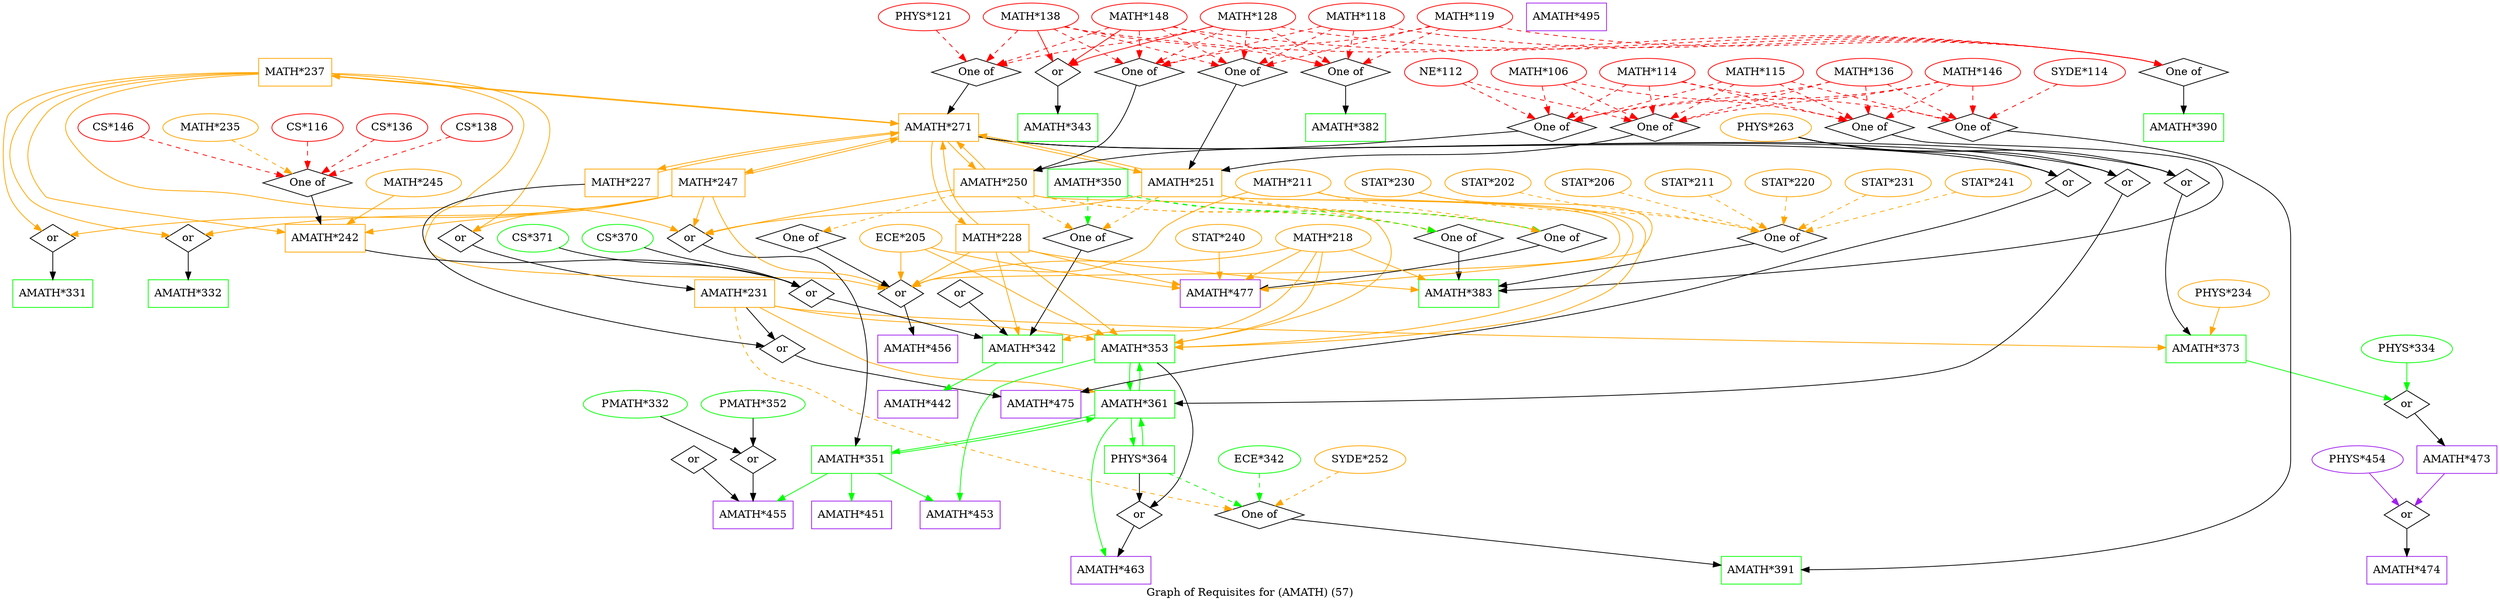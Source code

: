 strict digraph "" {
	graph [bb="0,0,3211.2,779",
		label="Graph of Requisites for (AMATH) (57)",
		lheight=0.21,
		lp="1605.6,11.5",
		lwidth=3.74
	];
	node [label="\N"];
	"AMATH*231"	[color=orange,
		height=0.5,
		pos="835.05,401",
		shape=box,
		width=1.4444];
	"AMATH*353"	[color=green,
		height=0.5,
		pos="1475,329",
		shape=box,
		width=1.4444];
	"AMATH*231" -> "AMATH*353"	[color=orange,
		pos="e,1422.7,343.08 887.13,384.74 890.14,384.1 893.12,383.51 896.05,383 1117.8,344.6 1178.5,380.29 1401,347 1404.9,346.42 1408.8,345.75 \
1412.8,345.02"];
	"AMATH*361"	[color=green,
		height=0.5,
		pos="1475,257",
		shape=box,
		width=1.4444];
	"AMATH*231" -> "AMATH*361"	[color=orange,
		pos="e,1423,270.61 887.26,385.33 890.23,384.53 893.18,383.75 896.05,383 961.55,365.91 979.97,368.83 1044,347 1081.3,334.29 1087.1,321.66 \
1125,311 1244.1,277.53 1279.3,296.87 1401,275 1405,274.3 1409,273.53 1413,272.71"];
	"AMATH*373"	[color=green,
		height=0.5,
		pos="2727,329",
		shape=box,
		width=1.4444];
	"AMATH*231" -> "AMATH*373"	[color=orange,
		pos="e,2674.9,330.75 887.11,384.59 890.12,383.98 893.11,383.44 896.05,383 1073.7,356.09 2364.1,335.4 2664.6,330.91"];
	of23	[height=0.5,
		label="One of",
		pos="1642,113",
		shape=diamond,
		width=1.6085];
	"AMATH*231" -> of23	[color=orange,
		pos="e,1604.6,119.46 859.11,382.97 903.78,351.82 1003.1,284.69 1093,239 1169.5,200.15 1189.2,189.2 1272,167 1381.8,137.59 1412.6,147.17 \
1525,131 1547.9,127.71 1573.3,124.03 1594.6,120.93",
		style=dashed];
	"orAMATH*4750"	[height=0.5,
		label=or,
		pos="835.05,329",
		shape=diamond,
		width=0.81703];
	"AMATH*231" -> "orAMATH*4750"	[pos="e,835.05,347.1 835.05,382.7 835.05,374.98 835.05,365.71 835.05,357.11"];
	"AMATH*353" -> "AMATH*361"	[color=green,
		pos="e,1469.2,275.1 1469.1,310.7 1468.3,302.98 1468.1,293.71 1468.5,285.11"];
	"AMATH*453"	[color=purple,
		height=0.5,
		pos="1211,113",
		shape=box,
		width=1.4444];
	"AMATH*353" -> "AMATH*453"	[color=green,
		pos="e,1213.3,131.2 1423,315.12 1366.8,301.05 1284.6,279.85 1279,275 1239,240.01 1221.9,177.41 1215.1,141.45"];
	"orAMATH*4630"	[height=0.5,
		label=or,
		pos="1487,113",
		shape=diamond,
		width=0.81703];
	"AMATH*353" -> "orAMATH*4630"	[pos="e,1500.9,122.53 1503.2,310.81 1515.5,301.76 1528.7,289.51 1536,275 1550.6,246.36 1540.7,235.08 1542,203 1542.7,187.01 1548.3,181.72 \
1542,167 1535.4,151.29 1521.5,137.97 1509.4,128.62"];
	"AMATH*361" -> "AMATH*353"	[color=green,
		pos="e,1481,310.7 1480.9,275.1 1481.7,282.79 1482,292.05 1481.7,300.67"];
	"AMATH*351"	[color=green,
		height=0.5,
		pos="1333,185",
		shape=box,
		width=1.4444];
	"AMATH*361" -> "AMATH*351"	[color=green,
		pos="e,1362,203.19 1434.4,238.88 1414.4,229.51 1390.6,217.81 1371,207.8"];
	"PHYS*364"	[color=green,
		height=0.5,
		pos="1487,185",
		shape=box,
		width=1.2639];
	"AMATH*361" -> "PHYS*364"	[color=green,
		pos="e,1478.2,203.1 1472.1,238.7 1472.6,230.9 1474,221.51 1475.9,212.83"];
	"AMATH*463"	[color=purple,
		height=0.5,
		pos="1450,41",
		shape=box,
		width=1.4444];
	"AMATH*361" -> "AMATH*463"	[color=green,
		pos="e,1443.6,59.002 1456.4,238.76 1447.5,229.2 1437.8,216.53 1433,203 1417.3,157.73 1430.1,101.33 1440.4,68.711"];
	or58	[height=0.5,
		label=or,
		pos="2856,257",
		shape=diamond,
		width=0.81703];
	"AMATH*373" -> or58	[color=green,
		pos="e,2841.1,266.09 2758.6,310.88 2781.3,298.58 2811.4,282.25 2832.1,271.01"];
	"AMATH*391"	[color=green,
		height=0.5,
		pos="2353,41",
		shape=box,
		width=1.4444];
	of23 -> "AMATH*391"	[pos="e,2300.9,47.133 1683.6,107.91 1803.1,96.14 2148.3,62.154 2290.6,48.147"];
	"AMATH*475"	[color=purple,
		height=0.5,
		pos="1340,257",
		shape=box,
		width=1.4444];
	"orAMATH*4750" -> "AMATH*475"	[pos="e,1287.8,266.67 858.46,325.11 920.05,317.47 1091.6,295.88 1234,275 1248.1,272.93 1263.3,270.59 1277.6,268.31"];
	"orAMATH*4630" -> "AMATH*463"	[pos="e,1459.2,59.242 1480.3,99.161 1475.7,90.491 1469.5,78.74 1463.9,68.146"];
	"AMATH*351" -> "AMATH*361"	[color=green,
		pos="e,1446.2,238.88 1373.6,203.07 1393.6,212.46 1417.6,224.21 1437.2,234.25"];
	"AMATH*351" -> "AMATH*453"	[color=green,
		pos="e,1241,131.19 1303.2,166.88 1287.1,157.64 1267,146.13 1249.8,136.21"];
	"AMATH*451"	[color=purple,
		height=0.5,
		pos="1333,113",
		shape=box,
		width=1.4444];
	"AMATH*351" -> "AMATH*451"	[color=green,
		pos="e,1333,131.1 1333,166.7 1333,158.98 1333,149.71 1333,141.11"];
	"AMATH*455"	[color=purple,
		height=0.5,
		pos="973.05,113",
		shape=box,
		width=1.4444];
	"AMATH*351" -> "AMATH*455"	[color=green,
		pos="e,1025.2,124.13 1280.7,173.82 1215.6,161.15 1104.4,139.55 1035.1,126.06"];
	"PHYS*364" -> "AMATH*361"	[color=green,
		pos="e,1483.9,238.7 1490,203.1 1489.5,210.88 1488.1,220.26 1486.3,228.95"];
	"PHYS*364" -> of23	[color=green,
		pos="e,1619.4,124.23 1525,166.88 1551.1,155.08 1585.4,139.59 1610.1,128.43",
		style=dashed];
	"PHYS*364" -> "orAMATH*4630"	[pos="e,1487,131.1 1487,166.7 1487,158.98 1487,149.71 1487,141.11"];
	"AMATH*473"	[color=purple,
		height=0.5,
		pos="3023,185",
		shape=box,
		width=1.4444];
	or58 -> "AMATH*473"	[pos="e,2982.2,203.12 2872.7,249.03 2895.8,239.33 2938.8,221.33 2972.9,207.04"];
	or52	[height=0.5,
		label=or,
		pos="699.05,473",
		shape=diamond,
		width=0.81703];
	or52 -> "AMATH*231"	[pos="e,801.8,419.11 714.12,464.24 732.93,454.56 765.87,437.61 792.63,423.83"];
	"MATH*237"	[color=orange,
		height=0.5,
		pos="685.05,689",
		shape=box,
		width=1.3194];
	"MATH*237" -> or52	[color=orange,
		pos="e,705.39,487.59 699.37,670.57 706.5,660.76 714.35,647.92 718.05,635 731.24,588.85 726.27,574.29 718.05,527 716.3,516.92 712.8,506.23 \
709.28,497.11"];
	"AMATH*242"	[color=orange,
		height=0.5,
		pos="524.05,473",
		shape=box,
		width=1.4444];
	"MATH*237" -> "AMATH*242"	[color=orange,
		pos="e,523.01,491.27 682.06,670.86 677.73,650.95 667.82,618.36 647.05,599 611.27,565.65 575.44,599.65 543.05,563 528.21,546.22 523.98,\
520.74 523.16,501.33"];
	"AMATH*271"	[color=orange,
		height=0.5,
		pos="1154,617",
		shape=box,
		width=1.4444];
	"MATH*237" -> "AMATH*271"	[color=orange,
		pos="e,1101.8,625.16 732.6,680.24 817.94,667.05 996.72,640.36 1091.7,626.61"];
	or53	[height=0.5,
		label=or,
		pos="342.05,473",
		shape=diamond,
		width=0.81703];
	"MATH*237" -> or53	[color=orange,
		pos="e,314.84,474.37 637.43,687.77 493.92,686.58 72.913,679.32 32.048,635 -0.49158,599.71 1.0984,563.69 32.048,527 66.525,486.13 229.72,\
476.77 304.48,474.63"];
	or54	[height=0.5,
		label=or,
		pos="54.048,473",
		shape=diamond,
		width=0.81703];
	"MATH*237" -> or54	[color=orange,
		pos="e,41.575,483.81 637.44,687.92 490.23,687.19 49.712,681.13 7.0477,635 0.01389,627.39 -4.4658,559.81 8.0477,527 13.392,512.99 24.232,\
500.2 34.047,490.69"];
	or56	[height=0.5,
		label=or,
		pos="1034,473",
		shape=diamond,
		width=0.81703];
	"MATH*237" -> or56	[color=orange,
		pos="e,1014.5,479.29 637.39,687.55 498.85,685.74 103.54,676.93 65.048,635 54.227,623.21 55.33,611.71 65.048,599 164.99,468.28 718.81,\
524.39 958.05,491 973.52,488.84 990.51,485.17 1004.5,481.79"];
	or57	[height=0.5,
		label=or,
		pos="1340,401",
		shape=diamond,
		width=0.81703];
	"MATH*237" -> or57	[color=orange,
		pos="e,1314.7,403.51 688.27,670.6 693.14,640.55 700.28,577.29 685.05,527 679.48,508.6 666.62,509.4 661.05,491 656.41,475.69 650.18,466.75 \
661.05,455 672.1,443.05 1166.8,412.43 1304.7,404.11"];
	"orAMATH*3420"	[height=0.5,
		label=or,
		pos="1011,401",
		shape=diamond,
		width=0.81703];
	"AMATH*242" -> "orAMATH*3420"	[pos="e,995.88,409.91 576.07,462.89 592.65,460.15 611.09,457.27 628.05,455 780.41,434.59 823.4,458.17 972.05,419 976.88,417.73 981.89,\
415.94 986.63,413.99"];
	"AMATH*271" -> "MATH*237"	[color=orange,
		pos="e,732.88,681.48 1101.9,626.47 1013.5,640.1 834.99,666.73 742.87,680.04"];
	"MATH*247"	[color=orange,
		height=0.5,
		pos="896.05,545",
		shape=box,
		width=1.3194];
	"AMATH*271" -> "MATH*247"	[color=orange,
		pos="e,943.96,560.52 1102,603.32 1059,592.12 998.19,575.66 953.75,563.26"];
	"AMATH*250"	[color=orange,
		height=0.5,
		pos="1294,545",
		shape=box,
		width=1.4444];
	"AMATH*271" -> "AMATH*250"	[color=orange,
		pos="e,1254,563.07 1182.4,598.88 1200.4,589.39 1224,577.51 1244.9,567.42"];
	"AMATH*251"	[color=orange,
		height=0.5,
		pos="1544,545",
		shape=box,
		width=1.4444];
	"AMATH*271" -> "AMATH*251"	[color=orange,
		pos="e,1492,558.82 1206.4,598.93 1323.8,574.83 1356.4,587.17 1474,563 1476.7,562.46 1479.4,561.87 1482.1,561.24"];
	"MATH*228"	[color=orange,
		height=0.5,
		pos="1129,473",
		shape=box,
		width=1.3194];
	"AMATH*271" -> "MATH*228"	[color=orange,
		pos="e,1127.5,491.19 1146.4,598.87 1139.6,574.67 1131.5,530.21 1128.4,501.39"];
	"MATH*227"	[color=orange,
		height=0.5,
		pos="1069,545",
		shape=box,
		width=1.3194];
	"AMATH*271" -> "MATH*227"	[color=orange,
		pos="e,1083.9,563.1 1127.1,598.7 1115.6,589.97 1102.4,579.24 1091.5,569.75"];
	"orAMATH*3610"	[height=0.5,
		label=or,
		pos="2771,545",
		shape=diamond,
		width=0.81703];
	"AMATH*271" -> "orAMATH*3610"	[pos="e,2756.4,554.21 1206.1,600.58 1209.1,599.97 1212.1,599.44 1215,599 1548.8,549.33 2403.9,637.36 2733,563 2737.7,561.95 2742.5,560.31 \
2747,558.46"];
	"orAMATH*3730"	[height=0.5,
		label=or,
		pos="2848,545",
		shape=diamond,
		width=0.81703];
	"AMATH*271" -> "orAMATH*3730"	[pos="e,2833.3,554.04 1206.1,600.57 1209.1,599.97 1212.1,599.44 1215,599 1565.5,547.04 2463,639.22 2809,563 2814,561.91 2819.1,560.17 \
2824,558.22"];
	"orAMATH*4751"	[height=0.5,
		label=or,
		pos="1915,545",
		shape=diamond,
		width=0.81703];
	"AMATH*271" -> "orAMATH*4751"	[pos="e,1900.3,554.1 1206.1,600.68 1209.1,600.05 1212.1,599.48 1215,599 1505.8,551.17 1590.7,632.32 1877,563 1881.7,561.88 1886.4,560.21 \
1891,558.35"];
	"AMATH*331"	[color=green,
		height=0.5,
		pos="342.05,401",
		shape=box,
		width=1.4444];
	or53 -> "AMATH*331"	[pos="e,342.05,419.1 342.05,454.7 342.05,446.98 342.05,437.71 342.05,429.11"];
	"AMATH*332"	[color=green,
		height=0.5,
		pos="54.048,401",
		shape=box,
		width=1.4444];
	or54 -> "AMATH*332"	[pos="e,54.048,419.1 54.048,454.7 54.048,446.98 54.048,437.71 54.048,429.11"];
	or56 -> "AMATH*351"	[pos="e,1280.8,192.62 1038.4,457.63 1053.6,408.05 1103.5,246.8 1112,239 1135,217.94 1213.8,202.69 1270.8,194.1"];
	"AMATH*456"	[color=purple,
		height=0.5,
		pos="1340,329",
		shape=box,
		width=1.4444];
	or57 -> "AMATH*456"	[pos="e,1340,347.1 1340,382.7 1340,374.98 1340,365.71 1340,357.11"];
	"AMATH*342"	[color=green,
		height=0.5,
		pos="1186,329",
		shape=box,
		width=1.4444];
	"orAMATH*3420" -> "AMATH*342"	[pos="e,1143.3,347.12 1027.8,393.29 1052,383.61 1097.7,365.32 1133.8,350.89"];
	"MATH*247" -> or52	[color=orange,
		pos="e,715.23,481.43 848.3,529.19 816.76,519.1 774.64,505.08 738.05,491 733.66,489.31 729.05,487.42 724.59,485.52"];
	"MATH*247" -> "AMATH*242"	[color=orange,
		pos="e,576.19,487.85 848.38,536.96 787.99,527.77 680.84,510.52 590.05,491 588.78,490.73 587.5,490.45 586.21,490.16"];
	"MATH*247" -> "AMATH*271"	[color=orange,
		pos="e,1101.9,600.29 943.66,557.52 985.49,568.39 1046.5,584.86 1092.1,597.56"];
	"MATH*247" -> or53	[color=orange,
		pos="e,364.78,477.32 848.28,538.43 768.45,529.07 602.9,509.38 463.05,491 433.18,487.07 399.22,482.27 374.9,478.78"];
	"MATH*247" -> or54	[color=orange,
		pos="e,78.505,476.03 848.37,540.04 695.6,527.34 220.62,487.85 88.473,476.86"];
	"MATH*247" -> or56	[color=orange,
		pos="e,1018.8,481.72 929.81,526.88 954.55,514.32 987.56,497.58 1009.7,486.33"];
	"MATH*247" -> or57	[color=orange,
		pos="e,1315.3,403.89 916.66,526.83 928.83,516.58 944.47,503.22 958.05,491 975.34,475.44 975.16,465.24 996.05,455 1050.2,428.46 1229.1,\
411.09 1305.2,404.72"];
	"AMATH*250" -> "AMATH*353"	[color=orange,
		pos="e,1422.8,343.25 1259.4,526.83 1245.7,518.13 1231.6,506.15 1224,491 1216.9,476.67 1217.6,469.66 1224,455 1243,411.78 1261.1,406.5 \
1302,383 1321.2,371.99 1371.6,357.07 1413.1,345.87"];
	"AMATH*250" -> "AMATH*271"	[color=orange,
		pos="e,1194.2,598.88 1265.6,563.19 1247.6,572.65 1224.1,584.48 1203.3,594.54"];
	"AMATH*250" -> or56	[color=orange,
		pos="e,1049.7,481.59 1242,534.21 1196.7,525.06 1129.7,509.99 1073,491 1068.5,489.48 1063.8,487.64 1059.2,485.74"];
	of17	[height=0.5,
		label="One of",
		pos="1425,473",
		shape=diamond,
		width=1.6085];
	"AMATH*250" -> of17	[color=orange,
		pos="e,1404.7,484.85 1326.1,526.88 1347.4,515.5 1375.1,500.69 1395.8,489.64",
		style=dashed];
	of20	[height=0.5,
		label="One of",
		pos="1993,473",
		shape=diamond,
		width=1.6085];
	"AMATH*250" -> of20	[color=orange,
		pos="e,1964.9,482.37 1346.2,529.79 1351.2,528.72 1356.2,527.76 1361,527 1609.6,487.89 1677.5,530.11 1926,491 1935.5,489.51 1945.6,487.29 \
1955.1,484.94",
		style=dashed];
	of25	[height=0.5,
		label="One of",
		pos="1291,473",
		shape=diamond,
		width=1.6085];
	"AMATH*250" -> of25	[color=orange,
		pos="e,1291.8,491.1 1293.3,526.7 1293,518.98 1292.6,509.71 1292.2,501.11",
		style=dashed];
	of26	[height=0.5,
		label="One of",
		pos="2127,473",
		shape=diamond,
		width=1.6085];
	"AMATH*250" -> of26	[color=orange,
		pos="e,2099.3,482.36 1346.1,529.72 1351.2,528.67 1356.2,527.74 1361,527 1668.6,480.52 1752.5,537.48 2060,491 2069.6,489.55 2079.8,487.32 \
2089.3,484.95",
		style=dashed];
	"AMATH*251" -> "AMATH*353"	[color=orange,
		pos="e,1527.1,329.55 1596.1,528.7 1599.1,528.06 1602.1,527.49 1605,527 1671.7,515.87 2165.7,540.17 2212,491 2223,479.36 2220.7,468.46 \
2212,455 2139.4,341.99 1702,330.02 1537.5,329.57"];
	"AMATH*251" -> "AMATH*271"	[color=orange,
		pos="e,1206.1,603.18 1491.7,563.07 1374.3,587.17 1341.7,574.83 1224,599 1221.4,599.54 1218.7,600.13 1216,600.76"];
	"AMATH*251" -> or56	[color=orange,
		pos="e,1049.2,481.97 1492,528.8 1489,528.14 1486,527.53 1483,527 1303.1,494.31 1250.3,536.14 1073,491 1068.2,489.77 1063.2,488 1058.4,\
486.06"];
	"AMATH*251" -> or57	[color=orange,
		pos="e,1366.1,403.13 1596.1,528.71 1599.1,528.07 1602.1,527.49 1605,527 1669.7,516.14 2149.1,538.76 2194,491 2205,479.35 2205,466.66 \
2194,455 2179.8,439.86 1537.5,410.67 1376.4,403.58"];
	"AMATH*251" -> of17	[color=orange,
		pos="e,1444.2,485.27 1514.9,526.88 1496,515.75 1471.5,501.32 1452.8,490.35",
		style=dashed];
	"AMATH*251" -> of20	[color=orange,
		pos="e,1964.5,482.15 1596.2,528.89 1599.2,528.2 1602.1,527.57 1605,527 1746,499.64 1784.8,516.71 1926,491 1935.4,489.3 1945.4,487.02 \
1954.7,484.68",
		style=dashed];
	"AMATH*251" -> of26	[color=orange,
		pos="e,2098.9,482.27 1596.1,528.77 1599.1,528.12 1602.1,527.52 1605,527 1804.8,491.61 1859.9,524.06 2060,491 2069.5,489.43 2079.6,487.19 \
2089,484.83",
		style=dashed];
	"MATH*228" -> "AMATH*353"	[color=orange,
		pos="e,1423,342.24 1139.6,454.84 1153.2,434.28 1178.9,400.42 1210,383 1285.5,340.88 1316.5,364.67 1401,347 1404.9,346.19 1408.9,345.33 \
1412.9,344.46"];
	"MATH*228" -> "AMATH*271"	[color=orange,
		pos="e,1155.6,598.87 1136.7,491.19 1143.5,515.42 1151.6,559.89 1154.7,588.68"];
	"MATH*228" -> or57	[color=orange,
		pos="e,1322,407.98 1176.7,456.2 1218.4,442.35 1277.7,422.69 1312.2,411.25"];
	"MATH*228" -> "AMATH*342"	[color=orange,
		pos="e,1162.9,347 1126.5,454.77 1124.6,436.21 1123.8,406.22 1134,383 1138.9,372.06 1147,362.08 1155.5,353.81"];
	"AMATH*383"	[color=green,
		height=0.5,
		pos="1993,401",
		shape=box,
		width=1.4444];
	"MATH*228" -> "AMATH*383"	[color=orange,
		pos="e,1940.8,410.18 1176.7,462.3 1191.8,459.55 1208.6,456.81 1224,455 1509.7,421.61 1583.8,446.71 1870,419 1889.9,417.08 1911.4,414.33 \
1930.8,411.6"];
	"AMATH*477"	[color=purple,
		height=0.5,
		pos="1809,401",
		shape=box,
		width=1.4444];
	"MATH*228" -> "AMATH*477"	[color=orange,
		pos="e,1756.8,405.2 1176.8,462.63 1191.8,459.89 1208.6,457.08 1224,455 1413.7,429.48 1639.8,412.89 1746.8,405.86"];
	"MATH*227" -> "orAMATH*4750"	[pos="e,817.44,336.4 1021.4,536.77 1000.4,533.65 975.54,530.03 953.05,527 888.25,518.26 704.36,539.98 661.05,491 605.91,428.65 746.49,\
364.33 807.96,340.07"];
	"MATH*227" -> "AMATH*271"	[color=orange,
		pos="e,1139,598.7 1095.7,563.1 1107.2,571.8 1120.4,582.52 1131.4,592.03"];
	"orAMATH*3610" -> "AMATH*361"	[pos="e,1527.1,258.52 2755.3,536.54 2748.5,533.43 2740.5,529.89 2733,527 2639.2,490.38 2613.7,486.77 2518,455 2324,390.53 2281.4,352.18 \
2081,311 1885.4,270.77 1648,261.06 1537.4,258.72"];
	"orAMATH*3730" -> "AMATH*373"	[pos="e,2728.3,347.17 2836.8,533.87 2815.5,514.04 2769.4,467.74 2746,419 2736.7,399.47 2731.9,375.34 2729.5,357.13"];
	"orAMATH*4751" -> "AMATH*475"	[pos="e,1392.1,270.55 1930.2,535.97 1937,532.7 1945.2,529.17 1953,527 2016.2,509.41 2202.6,540.13 2246,491 2285,446.95 2200.8,390.21 2188,\
383 1885.9,211.73 1755.6,337.94 1414,275 1410.1,274.28 1406.1,273.5 1402.1,272.67"];
	"AMATH*442"	[color=purple,
		height=0.5,
		pos="1173,257",
		shape=box,
		width=1.4444];
	"AMATH*342" -> "AMATH*442"	[color=green,
		pos="e,1176.2,275.1 1182.8,310.7 1181.4,302.98 1179.7,293.71 1178.1,285.11"];
	of11	[height=0.5,
		label="One of",
		pos="397.05,545",
		shape=diamond,
		width=1.6085];
	of11 -> "AMATH*242"	[pos="e,492.98,491.12 416.89,533.06 434.8,523.19 461.67,508.38 484.03,496.06"];
	"CS*116"	[color=red,
		height=0.5,
		pos="482.05,617",
		width=1.2818];
	"CS*116" -> of11	[color=red,
		pos="e,412.18,558.46 463.18,600.46 450.47,589.99 433.61,576.11 420.09,564.98",
		style=dashed];
	"CS*136"	[color=red,
		height=0.5,
		pos="592.05,617",
		width=1.2818];
	"CS*136" -> of11	[color=red,
		pos="e,422.5,555.14 558.97,604.13 523.71,591.47 468.1,571.51 432.11,558.58",
		style=dashed];
	"CS*138"	[color=red,
		height=0.5,
		pos="120.05,617",
		width=1.2818];
	"CS*138" -> of11	[color=red,
		pos="e,364.53,553.06 154.57,604.95 161.33,602.89 168.4,600.82 175.05,599 237.1,582.02 309.73,565.26 354.57,555.27",
		style=dashed];
	"CS*146"	[color=red,
		height=0.5,
		pos="230.05,617",
		width=1.2818];
	"CS*146" -> of11	[color=red,
		pos="e,373.76,555.76 260.29,603.32 289.72,590.99 334.3,572.3 364.49,559.64",
		style=dashed];
	"MATH*235"	[color=orange,
		height=0.5,
		pos="356.05,617",
		width=1.7151];
	"MATH*235" -> of11	[color=orange,
		pos="e,388.6,560.42 365.97,599.05 371.22,590.1 377.73,578.98 383.44,569.23",
		style=dashed];
	"MATH*245"	[color=orange,
		height=0.5,
		pos="614.05,545",
		width=1.7151];
	"MATH*245" -> "AMATH*242"	[color=orange,
		pos="e,546.06,491.12 593.17,527.76 581.59,518.75 566.97,507.39 554.17,497.43"];
	of17 -> "AMATH*342"	[pos="e,1205.1,347.01 1399.2,463 1373.7,453.62 1333.9,437.71 1302,419 1269.5,399.89 1235.6,372.95 1212.9,353.72"];
	of20 -> "AMATH*383"	[pos="e,1993,419.1 1993,454.7 1993,446.98 1993,437.71 1993,429.11"];
	of25 -> or57	[pos="e,1331.5,414.27 1301,457.83 1308,447.75 1317.6,434.03 1325.5,422.72"];
	of26 -> "AMATH*477"	[pos="e,1861.1,412.35 2097.4,464.21 2085.8,461.22 2072.3,457.85 2060,455 1995.8,440.07 1921.9,424.67 1871,414.35"];
	of12	[height=0.5,
		label="One of",
		pos="1638,617",
		shape=diamond,
		width=1.6085];
	of12 -> "AMATH*250"	[pos="e,1346.3,559.57 1602.5,609.89 1549.6,600.66 1447.3,582.18 1361,563 1359.4,562.63 1357.7,562.25 1356,561.87"];
	of13	[height=0.5,
		label="One of",
		pos="1375,689",
		shape=diamond,
		width=1.6085];
	of13 -> "AMATH*250"	[pos="e,1310.1,563.23 1369.9,672.57 1363.6,654.31 1351.7,623.32 1337,599 1331.2,589.31 1323.7,579.48 1316.7,570.95"];
	"MATH*106"	[color=red,
		height=0.5,
		pos="1625,689",
		width=1.7151];
	"MATH*106" -> of12	[color=red,
		pos="e,1635,634.14 1628.3,670.7 1629.8,662.67 1631.6,652.95 1633.2,644.05",
		style=dashed];
	of14	[height=0.5,
		label="One of",
		pos="1772,617",
		shape=diamond,
		width=1.6085];
	"MATH*106" -> of14	[color=red,
		pos="e,1750.3,628.34 1655.9,673.33 1680.9,661.38 1716.2,644.6 1741.3,632.66",
		style=dashed];
	of19	[height=0.5,
		label="One of",
		pos="2050,617",
		shape=diamond,
		width=1.6085];
	"MATH*106" -> of19	[color=red,
		pos="e,2021.2,626.15 1669.3,676.44 1677.8,674.45 1686.7,672.53 1695,671 1821.9,647.74 1856.3,658.91 1983,635 1992.3,633.25 2002.2,630.98 \
2011.5,628.66",
		style=dashed];
	of14 -> "AMATH*251"	[pos="e,1596.3,562.06 1744.5,607.56 1710.4,597.09 1651.3,578.93 1606.1,565.04"];
	of19 -> "AMATH*383"	[pos="e,2045.2,405.25 2078.4,607.8 2091.1,604.49 2106.2,600.99 2120,599 2162.2,592.95 2856.6,593.82 2886,563 2897.1,551.42 2896.2,539.35 \
2886,527 2833,462.59 2249,418.77 2055.2,405.91"];
	"MATH*114"	[color=red,
		height=0.5,
		pos="1907,689",
		width=1.7151];
	"MATH*114" -> of12	[color=red,
		pos="e,1667.9,625.78 1862.6,676.44 1811.1,663.04 1727,641.14 1677.6,628.3",
		style=dashed];
	"MATH*114" -> of14	[color=red,
		pos="e,1792.6,628.66 1878.1,672.98 1855.6,661.31 1824.5,645.19 1801.8,633.42",
		style=dashed];
	"MATH*114" -> of19	[color=red,
		pos="e,2028.6,628.5 1937.4,673.15 1961.5,661.32 1995.2,644.83 2019.5,632.96",
		style=dashed];
	of24	[height=0.5,
		label="One of",
		pos="2187,617",
		shape=diamond,
		width=1.6085];
	"MATH*114" -> of24	[color=red,
		pos="e,2156.5,625.63 1952.3,676.68 2006.2,663.22 2095.2,640.97 2146.7,628.08",
		style=dashed];
	of24 -> "AMATH*391"	[pos="e,2405.1,43.459 2234.7,613.81 2390.4,606.48 2875.6,582.2 2903,563 2938.6,538.12 2943,517.37 2943,474 2943,474 2943,474 2943,184 \
2943,76.312 2566.8,50.062 2415.2,43.856"];
	"MATH*115"	[color=red,
		height=0.5,
		pos="2048,689",
		width=1.7151];
	"MATH*115" -> of12	[color=red,
		pos="e,1666.9,626.11 2003.4,676.4 1995,674.44 1986.3,672.54 1978,671 1857.7,648.53 1825.2,658.09 1705,635 1695.8,633.22 1685.9,630.93 \
1676.6,628.61",
		style=dashed];
	"MATH*115" -> of14	[color=red,
		pos="e,1802.5,625.71 2003.1,676.6 1950.2,663.19 1863.2,641.13 1812.4,628.24",
		style=dashed];
	"MATH*115" -> of19	[color=red,
		pos="e,2049.6,635.1 2048.5,670.7 2048.8,662.98 2049,653.71 2049.3,645.11",
		style=dashed];
	"MATH*115" -> of24	[color=red,
		pos="e,2165.8,628.72 2077.5,673.15 2100.8,661.44 2133.1,645.17 2156.6,633.33",
		style=dashed];
	"MATH*136"	[color=red,
		height=0.5,
		pos="2189,689",
		width=1.7151];
	"MATH*136" -> of12	[color=red,
		pos="e,1666.5,626.31 2145.2,676.27 2136.6,674.27 2127.6,672.4 2119,671 1936.8,641.12 1887.2,665.81 1705,635 1695.7,633.41 1685.7,631.18 \
1676.3,628.85",
		style=dashed];
	"MATH*136" -> of14	[color=red,
		pos="e,1802.6,625.58 2144.4,676.4 2136,674.44 2127.3,672.54 2119,671 1999.2,648.58 1967.1,656.5 1847,635 1835.8,632.98 1823.6,630.41 \
1812.5,627.88",
		style=dashed];
	"MATH*136" -> of19	[color=red,
		pos="e,2071.3,628.72 2159.6,673.15 2136.3,661.44 2104,645.17 2080.5,633.33",
		style=dashed];
	"MATH*136" -> of24	[color=red,
		pos="e,2187.5,635.1 2188.6,670.7 2188.3,662.98 2188.1,653.71 2187.8,645.11",
		style=dashed];
	"MATH*146"	[color=red,
		height=0.5,
		pos="1766,689",
		width=1.7151];
	"MATH*146" -> of12	[color=red,
		pos="e,1658.2,629.04 1738.3,672.81 1717.3,661.32 1688.5,645.59 1667.2,633.92",
		style=dashed];
	"MATH*146" -> of14	[color=red,
		pos="e,1770.6,634.62 1767.5,670.7 1768.2,662.87 1769,653.44 1769.8,644.73",
		style=dashed];
	"MATH*146" -> of19	[color=red,
		pos="e,2020,625.67 1811.8,676.89 1865.4,663.85 1951,642.99 1983,635 1991.8,632.81 2001.3,630.43 2010.2,628.17",
		style=dashed];
	"MATH*146" -> of24	[color=red,
		pos="e,2157.6,625.93 1810.7,676.37 1819.1,674.41 1827.8,672.52 1836,671 1959.9,648.11 1993.2,657.89 2117,635 2127,633.16 2137.6,630.79 \
2147.6,628.4",
		style=dashed];
	"NE*112"	[color=red,
		height=0.5,
		pos="1498,689",
		width=1.3179];
	"NE*112" -> of12	[color=red,
		pos="e,1616.8,628.6 1525.7,674.17 1549.3,662.35 1583.3,645.37 1607.7,633.18",
		style=dashed];
	"NE*112" -> of14	[color=red,
		pos="e,1742.1,625.71 1533.5,676.88 1540.3,674.85 1547.4,672.81 1554,671 1620.6,652.97 1638.1,651.48 1705,635 1713.9,632.83 1723.3,630.46 \
1732.2,628.2",
		style=dashed];
	"MATH*118"	[color=red,
		height=0.5,
		pos="2600,761",
		width=1.7151];
	"MATH*118" -> of13	[color=red,
		pos="e,1402.8,698.47 2557,748.08 2548.1,746.04 2538.8,744.2 2530,743 2050.7,677.57 1921.1,774.89 1442,707 1432.4,705.64 1422.2,703.45 \
1412.8,701.08",
		style=dashed];
	of15	[height=0.5,
		label="One of",
		pos="2463,689",
		shape=diamond,
		width=1.6085];
	"MATH*118" -> of15	[color=red,
		pos="e,2483.9,700.66 2570.7,744.98 2547.7,733.26 2516,717.04 2492.9,705.26",
		style=dashed];
	of18	[height=0.5,
		label="One of",
		pos="2597,689",
		shape=diamond,
		width=1.6085];
	"MATH*118" -> of18	[color=red,
		pos="e,2597.8,707.1 2599.3,742.7 2599,734.98 2598.6,725.71 2598.2,717.11",
		style=dashed];
	of22	[height=0.5,
		label="One of",
		pos="2731,689",
		shape=diamond,
		width=1.6085];
	"MATH*118" -> of22	[color=red,
		pos="e,2710.8,700.82 2628.5,744.81 2650.2,733.2 2680,717.25 2701.9,705.55",
		style=dashed];
	of15 -> "AMATH*251"	[pos="e,1596.1,561.31 2443.7,677.01 2407.6,657.23 2327.4,616.1 2254,599 1976,534.19 1892,608.28 1606.4,562.97"];
	"AMATH*382"	[color=green,
		height=0.5,
		pos="2597,617",
		shape=box,
		width=1.4444];
	of18 -> "AMATH*382"	[pos="e,2597,635.1 2597,670.7 2597,662.98 2597,653.71 2597,645.11"];
	"AMATH*390"	[color=green,
		height=0.5,
		pos="2731,617",
		shape=box,
		width=1.4444];
	of22 -> "AMATH*390"	[pos="e,2731,635.1 2731,670.7 2731,662.98 2731,653.71 2731,645.11"];
	"MATH*119"	[color=red,
		height=0.5,
		pos="2459,761",
		width=1.7151];
	"MATH*119" -> of13	[color=red,
		pos="e,1402.8,698.42 2403.9,752.89 2375.1,749.42 2339.2,745.47 2307,743 1923.4,713.6 1822.8,762.61 1442,707 1432.5,705.6 1422.2,703.39 \
1412.8,701.02",
		style=dashed];
	"MATH*119" -> of15	[color=red,
		pos="e,2462.1,707.1 2460,742.7 2460.5,734.98 2461,725.71 2461.5,717.11",
		style=dashed];
	"MATH*119" -> of18	[color=red,
		pos="e,2576,700.66 2488.7,744.98 2511.8,733.26 2543.7,717.04 2567,705.26",
		style=dashed];
	"MATH*119" -> of22	[color=red,
		pos="e,2701.1,697.7 2503.7,748.52 2555.8,735.09 2641.4,713.07 2691.3,700.22",
		style=dashed];
	"MATH*128"	[color=red,
		height=0.5,
		pos="2236,761",
		width=1.7151];
	"MATH*128" -> of13	[color=red,
		pos="e,1403.2,698.36 2176.9,755.57 2129.6,752.05 2061.6,747.08 2002,743 1753.2,725.96 1688.4,745.83 1442,707 1432.6,705.5 1422.5,703.28 \
1413,700.93",
		style=dashed];
	"MATH*128" -> of15	[color=red,
		pos="e,2435.4,698.53 2276.9,747.4 2319.2,734.35 2384.8,714.12 2425.8,701.49",
		style=dashed];
	"MATH*128" -> of18	[color=red,
		pos="e,2567.8,697.89 2288.8,751.63 2347.9,742.01 2446.2,725.18 2530,707 2539.1,705.04 2548.7,702.72 2557.8,700.44",
		style=dashed];
	"MATH*128" -> of22	[color=red,
		pos="e,2702.2,698.16 2292.5,753.41 2400.4,740.76 2628.3,713.72 2664,707 2673.3,705.26 2683.2,702.98 2692.5,700.67",
		style=dashed];
	of16	[height=0.5,
		label="One of",
		pos="1165,689",
		shape=diamond,
		width=1.6085];
	"MATH*128" -> of16	[color=red,
		pos="e,1192.8,698.39 2177.4,755.32 2130.1,751.64 2061.8,746.57 2002,743 1660.1,722.59 1570.9,757.38 1232,707 1222.5,705.57 1212.3,703.36 \
1202.8,700.99",
		style=dashed];
	or55	[height=0.5,
		label=or,
		pos="1270,689",
		shape=diamond,
		width=0.81703];
	"MATH*128" -> or55	[color=red,
		pos="e,1284.8,698.11 2176.9,755.36 2129.6,751.74 2061.6,746.71 2002,743 1847.9,733.4 1458.2,743.14 1308,707 1303.4,705.89 1298.7,704.22 \
1294.1,702.36"];
	of16 -> "AMATH*271"	[pos="e,1156.7,635.12 1162.5,671.76 1161.3,663.87 1159.7,654.16 1158.3,645.18"];
	"AMATH*343"	[color=green,
		height=0.5,
		pos="1276,617",
		shape=box,
		width=1.4444];
	or55 -> "AMATH*343"	[pos="e,1274.6,635.12 1271.4,671.76 1272.1,663.87 1272.9,654.16 1273.7,645.18"];
	"MATH*138"	[color=red,
		height=0.5,
		pos="1461,761",
		width=1.7151];
	"MATH*138" -> of13	[color=red,
		pos="e,1390.3,702.43 1441.1,743.76 1428.3,733.33 1411.6,719.73 1398.2,708.83",
		style=dashed];
	"MATH*138" -> of15	[color=red,
		pos="e,2434.9,698.41 1521.7,757.24 1715.2,748.34 2310.1,720.21 2396,707 2405.5,705.54 2415.6,703.33 2425.1,700.98",
		style=dashed];
	"MATH*138" -> of18	[color=red,
		pos="e,2569.3,698.37 1521.8,757.32 1740.8,747.63 2480,714.51 2530,707 2539.6,705.56 2549.8,703.34 2559.3,700.97",
		style=dashed];
	"MATH*138" -> of22	[color=red,
		pos="e,2703.3,698.4 1521.6,757.42 1763.6,747.07 2649.8,709.1 2664,707 2673.6,705.59 2683.8,703.37 2693.3,701",
		style=dashed];
	"MATH*138" -> of16	[color=red,
		pos="e,1195,697.75 1413.6,749.33 1367.3,738.83 1294.7,722.2 1232,707 1223.2,704.86 1213.8,702.51 1204.8,700.25",
		style=dashed];
	"MATH*138" -> or55	[color=red,
		pos="e,1285.8,697.42 1421.1,747.21 1390,737.02 1345.9,722.01 1308,707 1303.9,705.35 1299.5,703.51 1295.3,701.66"];
	"MATH*148"	[color=red,
		height=0.5,
		pos="1931,761",
		width=1.7151];
	"MATH*148" -> of13	[color=red,
		pos="e,1403.5,698.17 1871.2,756.23 1778.6,749.8 1595.4,734.63 1442,707 1432.7,705.31 1422.7,703.04 1413.4,700.7",
		style=dashed];
	"MATH*148" -> of15	[color=red,
		pos="e,2434.5,698.14 1990.5,755.81 2079.3,748.96 2251.6,733.44 2396,707 2405.4,705.29 2415.4,703 2424.7,700.67",
		style=dashed];
	"MATH*148" -> of18	[color=red,
		pos="e,2568.6,698.3 1989.7,755.35 2130.1,744.14 2477.7,715.9 2530,707 2539.4,705.41 2549.4,703.17 2558.8,700.84",
		style=dashed];
	"MATH*148" -> of22	[color=red,
		pos="e,2702.9,698.31 1990.2,755.69 2037.5,752.25 2105.5,747.31 2165,743 2386.8,726.94 2444.5,742.48 2664,707 2673.5,705.47 2683.6,703.23 \
2693,700.88",
		style=dashed];
	"MATH*148" -> of16	[color=red,
		pos="e,1193.2,698.29 1869.4,758.9 1747.1,755.92 1465.4,745.15 1232,707 1222.6,705.45 1212.5,703.21 1203.1,700.86",
		style=dashed];
	"MATH*148" -> or55	[color=red,
		pos="e,1284.8,697.99 1870.5,757.43 1735.5,751.29 1413.3,734.2 1308,707 1303.4,705.81 1298.7,704.1 1294.2,702.23"];
	"PHYS*121"	[color=red,
		height=0.5,
		pos="1165,761",
		width=1.6429];
	"PHYS*121" -> of16	[color=red,
		pos="e,1165,707.1 1165,742.7 1165,734.98 1165,725.71 1165,717.11",
		style=dashed];
	"orAMATH*3421"	[height=0.5,
		label=or,
		pos="934.05,401",
		shape=diamond,
		width=0.81703];
	"orAMATH*3421" -> "AMATH*342"	[pos="e,1133.8,343.51 949.75,392.43 956.77,389.23 965.21,385.65 973.05,383 1036.8,361.48 1054.8,363.39 1120,347 1121.3,346.68 1122.6,346.36 \
1123.9,346.04"];
	"CS*371"	[color=green,
		height=0.5,
		pos="793.05,473",
		width=1.2818];
	"CS*371" -> "orAMATH*3420"	[pos="e,995.3,409.42 827.93,461.12 834.61,459.06 841.54,456.95 848.05,455 903.02,438.53 918.08,438.51 972.05,419 976.55,417.37 981.26,\
415.48 985.8,413.57"];
	"CS*370"	[color=green,
		height=0.5,
		pos="903.05,473",
		width=1.2818];
	"CS*370" -> "orAMATH*3420"	[pos="e,997.39,410.85 925.95,457.15 944.49,445.14 970.45,428.31 988.81,416.41"];
	"AMATH*350"	[color=green,
		height=0.5,
		pos="1422,545",
		shape=box,
		width=1.4444];
	"AMATH*350" -> of17	[color=green,
		pos="e,1424.3,491.1 1422.8,526.7 1423.1,518.98 1423.5,509.71 1423.9,501.11",
		style=dashed];
	"AMATH*350" -> of20	[color=green,
		pos="e,1964.9,482.26 1474.1,528.78 1477.1,528.12 1480.1,527.52 1483,527 1677.5,492.33 1731.2,523.4 1926,491 1935.5,489.42 1945.6,487.17 \
1955,484.82",
		style=dashed];
	"AMATH*350" -> of26	[color=green,
		pos="e,2098.9,482.38 1474.1,528.71 1477.1,528.07 1480.1,527.49 1483,527 1736.4,484.28 1806.2,530.77 2060,491 2069.5,489.51 2079.6,487.29 \
2089.1,484.95",
		style=dashed];
	"MATH*218"	[color=orange,
		height=0.5,
		pos="1725,473",
		width=1.7151];
	"MATH*218" -> "AMATH*353"	[color=orange,
		pos="e,1505.3,347.21 1697.8,456.53 1653.4,431.31 1565.2,381.22 1514.1,352.2"];
	"MATH*218" -> or57	[color=orange,
		pos="e,1360.4,406.74 1680.1,460.64 1671.5,458.63 1662.5,456.66 1654,455 1550.4,434.68 1523,438.12 1419,419 1402.9,416.04 1385.1,412.24 \
1370.5,408.99"];
	"MATH*218" -> "AMATH*342"	[color=orange,
		pos="e,1238.2,343.74 1680.9,460.38 1585.2,435.17 1358.3,375.39 1248.2,346.37"];
	"MATH*218" -> "AMATH*383"	[color=orange,
		pos="e,1940.9,415.62 1769.3,460.44 1813.4,448.92 1881.5,431.14 1931,418.22"];
	"MATH*218" -> "AMATH*477"	[color=orange,
		pos="e,1788.5,419.12 1744.5,455.76 1755.2,446.84 1768.7,435.6 1780.6,425.71"];
	"MATH*211"	[color=orange,
		height=0.5,
		pos="1676,545",
		width=1.7151];
	"MATH*211" -> "AMATH*353"	[color=orange,
		pos="e,1527.3,330.08 1720.1,532.28 1729,530.26 1738.3,528.37 1747,527 1800.1,518.72 2192.5,530.36 2229,491 2239.9,479.27 2235.8,469.5 \
2229,455 2208,409.83 2189.2,401.86 2143,383 2034.3,338.56 1681.6,331.25 1537.4,330.15"];
	"MATH*211" -> or57	[color=orange,
		pos="e,1360.9,406.32 1630.4,532.68 1600.5,524.03 1561.2,510.27 1530,491 1510.3,478.77 1511.9,467.1 1492,455 1453.4,431.49 1403,416.54 \
1371,408.71"];
	"MATH*211" -> of26	[color=orange,
		pos="e,2098.5,482.13 1720.6,532.47 1729.3,530.46 1738.4,528.52 1747,527 1884.9,502.65 1922.3,516.28 2060,491 2069.4,489.28 2079.4,487 \
2088.7,484.66",
		style=dashed];
	"ECE*205"	[color=orange,
		height=0.5,
		pos="1592,473",
		width=1.4804];
	"ECE*205" -> "AMATH*353"	[color=orange,
		pos="e,1489.3,347.35 1578.4,455.43 1558.1,430.8 1519.8,384.3 1495.9,355.37"];
	"ECE*205" -> or57	[color=orange,
		pos="e,1359.3,407.35 1552.1,460.91 1501.1,446.75 1414.1,422.58 1369,410.05"];
	"ECE*205" -> "AMATH*477"	[color=orange,
		pos="e,1756.8,418.85 1629.4,459.97 1661.6,449.56 1708.9,434.3 1746.9,422.06"];
	"PHYS*263"	[color=orange,
		height=0.5,
		pos="1915,617",
		width=1.6429];
	"PHYS*263" -> "orAMATH*3610"	[pos="e,2756.3,554.12 1956.9,604.17 1965.5,602.13 1974.5,600.26 1983,599 2313.2,550.29 2408.4,640.48 2733,563 2737.7,561.89 2742.4,560.23 \
2747,558.37"];
	"PHYS*263" -> "orAMATH*3730"	[pos="e,2833.3,553.96 1956.9,604.14 1965.5,602.1 1974.5,600.24 1983,599 2346.7,546.17 2451,645.81 2809,563 2814,561.85 2819.1,560.09 2823.9,\
558.13"];
	"PHYS*263" -> "orAMATH*4751"	[pos="e,1915,563.1 1915,598.7 1915,590.98 1915,581.71 1915,573.11"];
	or59	[height=0.5,
		label=or,
		pos="3087,113",
		shape=diamond,
		width=0.81703];
	"AMATH*473" -> or59	[color=purple,
		pos="e,3076.8,125.21 3038.9,166.7 3048.3,156.37 3060.3,143.26 3070,132.7"];
	"PHYS*234"	[color=orange,
		height=0.5,
		pos="2814,401",
		width=1.6429];
	"PHYS*234" -> "AMATH*373"	[color=orange,
		pos="e,2748.3,347.12 2793.9,383.76 2782.7,374.75 2768.5,363.39 2756.2,353.43"];
	of21	[height=0.5,
		label="One of",
		pos="2451,473",
		shape=diamond,
		width=1.6085];
	of21 -> "AMATH*383"	[pos="e,2045.1,409.95 2414.3,466.39 2336,454.42 2151.8,426.27 2055,411.47"];
	"STAT*202"	[color=orange,
		height=0.5,
		pos="2668,545",
		width=1.5526];
	"STAT*202" -> of21	[color=orange,
		pos="e,2478,482.69 2629.8,531.65 2589.7,518.72 2527.2,498.57 2487.8,485.84",
		style=dashed];
	"STAT*206"	[color=orange,
		height=0.5,
		pos="2018,545",
		width=1.5526];
	"STAT*206" -> of21	[color=orange,
		pos="e,2421.1,481.86 2058.4,532.54 2066.5,530.49 2075,528.53 2083,527 2213.2,502.18 2248.6,514.26 2379,491 2389.5,489.14 2400.7,486.71 \
2411,484.28",
		style=dashed];
	"STAT*211"	[color=orange,
		height=0.5,
		pos="2148,545",
		width=1.5526];
	"STAT*211" -> of21	[color=orange,
		pos="e,2419.9,481.49 2189.6,532.86 2197.4,530.85 2205.4,528.82 2213,527 2286.5,509.45 2305.4,507.67 2379,491 2389.1,488.72 2399.9,486.2 \
2410.1,483.82",
		style=dashed];
	"STAT*220"	[color=orange,
		height=0.5,
		pos="2278,545",
		width=1.5526];
	"STAT*220" -> of21	[color=orange,
		pos="e,2427.2,483.63 2311.4,530.5 2342.1,518.1 2387.3,499.81 2417.9,487.43",
		style=dashed];
	"STAT*230"	[color=orange,
		height=0.5,
		pos="1812,545",
		width=1.5526];
	"STAT*230" -> "AMATH*477"	[color=orange,
		pos="e,1861.1,409.38 1852.4,532.42 1860.5,530.39 1869,528.45 1877,527 2033.3,498.7 2332.3,573.9 2227,455 2183.3,405.55 1997.5,427.52 \
1932,419 1912.2,416.42 1890.6,413.47 1871.1,410.77"];
	"STAT*230" -> of21	[color=orange,
		pos="e,2416,480.12 1852,532.35 1860.2,530.29 1868.9,528.37 1877,527 2081,492.7 2135.6,514.81 2341,491 2362.5,488.52 2386.1,484.97 2406,\
481.76",
		style=dashed];
	"STAT*231"	[color=orange,
		height=0.5,
		pos="2408,545",
		width=1.5526];
	"STAT*231" -> of21	[color=orange,
		pos="e,2442.2,488.42 2418.5,527.05 2424,518.1 2430.8,506.98 2436.8,497.23",
		style=dashed];
	"STAT*241"	[color=orange,
		height=0.5,
		pos="2538,545",
		width=1.5526];
	"STAT*241" -> of21	[color=orange,
		pos="e,2466.4,486.34 2518.3,528.12 2505.3,517.63 2488.1,503.83 2474.4,492.8",
		style=dashed];
	"ECE*342"	[color=green,
		height=0.5,
		pos="1642,185",
		width=1.4804];
	"ECE*342" -> of23	[color=green,
		pos="e,1642,131.1 1642,166.7 1642,158.98 1642,149.71 1642,141.11",
		style=dashed];
	"SYDE*252"	[color=orange,
		height=0.5,
		pos="1772,185",
		width=1.6429];
	"SYDE*252" -> of23	[color=orange,
		pos="e,1662.2,124.88 1744.2,168.98 1722.6,157.38 1692.9,141.38 1671.1,129.63",
		style=dashed];
	"SYDE*114"	[color=red,
		height=0.5,
		pos="2328,689",
		width=1.6429];
	"SYDE*114" -> of24	[color=red,
		pos="e,2208.3,628.56 2298.5,673.33 2274.7,661.5 2241.3,644.95 2217.3,633.03",
		style=dashed];
	"orAMATH*4550"	[height=0.5,
		label=or,
		pos="896.05,185",
		shape=diamond,
		width=0.81703];
	"orAMATH*4550" -> "AMATH*455"	[pos="e,954.17,131.16 907.41,173.67 917.69,164.32 933.23,150.2 946.6,138.04"];
	"orAMATH*4551"	[height=0.5,
		label=or,
		pos="973.05,185",
		shape=diamond,
		width=0.81703];
	"orAMATH*4551" -> "AMATH*455"	[pos="e,973.05,131.1 973.05,166.7 973.05,158.98 973.05,149.71 973.05,141.11"];
	"PMATH*332"	[color=green,
		height=0.5,
		pos="915.05,257",
		width=1.8776];
	"PMATH*332" -> "orAMATH*4550"	[pos="e,900.05,200.74 910.35,238.7 908.05,230.22 905.24,219.88 902.72,210.6"];
	"PMATH*352"	[color=green,
		height=0.5,
		pos="762.05,257",
		width=1.8776];
	"PMATH*352" -> "orAMATH*4550"	[pos="e,880.84,193.95 791.45,240.64 815.59,228.03 849.34,210.4 871.91,198.61"];
	"AMATH*474"	[color=purple,
		height=0.5,
		pos="3087,41",
		shape=box,
		width=1.4444];
	or59 -> "AMATH*474"	[pos="e,3087,59.104 3087,94.697 3087,86.983 3087,77.712 3087,69.112"];
	"PHYS*334"	[color=green,
		height=0.5,
		pos="2856,329",
		width=1.6429];
	"PHYS*334" -> or58	[color=green,
		pos="e,2856,275.1 2856,310.7 2856,302.98 2856,293.71 2856,285.11"];
	"PHYS*454"	[color=purple,
		height=0.5,
		pos="3152,185",
		width=1.6429];
	"PHYS*454" -> or59	[color=purple,
		pos="e,3097.3,125.02 3136.6,167.41 3126.9,156.87 3114.2,143.21 3104.1,132.35"];
	"STAT*240"	[color=orange,
		height=0.5,
		pos="1861,473",
		width=1.5526];
	"STAT*240" -> "AMATH*477"	[color=orange,
		pos="e,1822,419.45 1848.7,455.41 1842.6,447.12 1835,436.89 1828.1,427.62"];
	"AMATH*495"	[color=purple,
		height=0.5,
		pos="2732,761",
		shape=box,
		width=1.4444];
}
